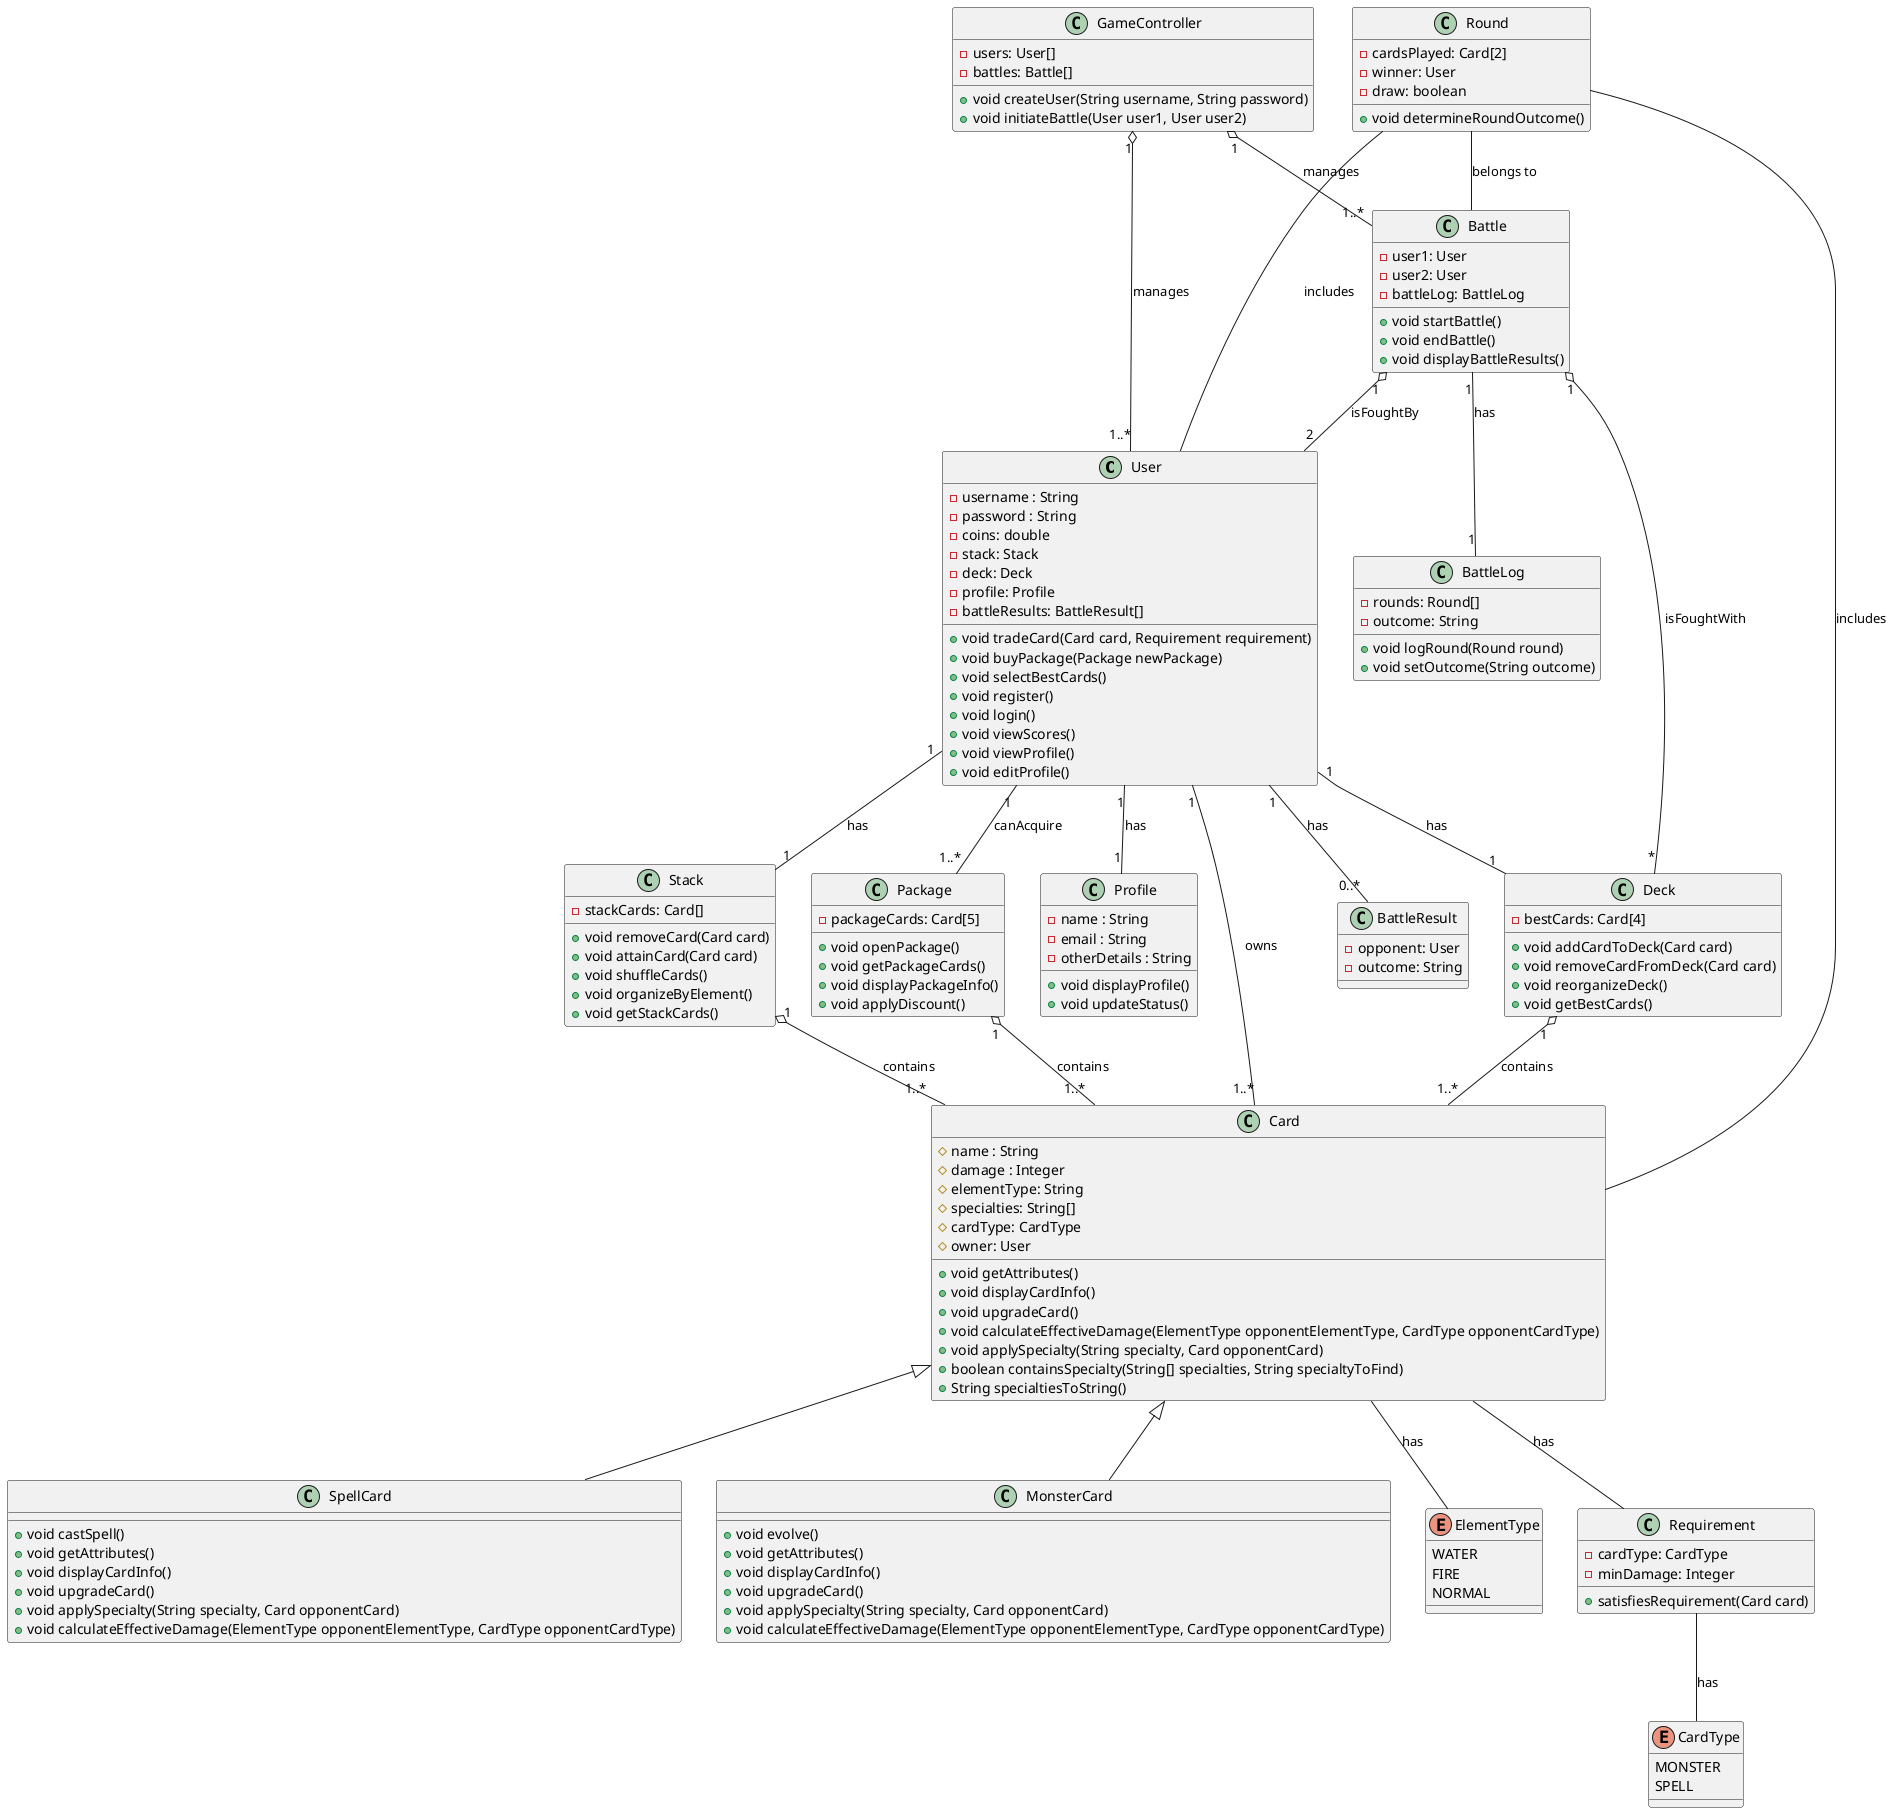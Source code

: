 @startuml
'https://plantuml.com/sequence-diagram

class User {
    - username : String
    - password : String
    - coins: double
    - stack: Stack
    - deck: Deck
    - profile: Profile
    - battleResults: BattleResult[]
    + void tradeCard(Card card, Requirement requirement)
    + void buyPackage(Package newPackage)
    + void selectBestCards()
    + void register()
    + void login()
    + void viewScores()
    + void viewProfile()
    + void editProfile()
}

class Profile {
    - name : String
    - email : String
    - otherDetails : String
    + void displayProfile()
    + void updateStatus()
}

class Card {
    # name : String
    # damage : Integer
    # elementType: String
    # specialties: String[]
    # cardType: CardType
    # owner: User
    + void getAttributes()
    + void displayCardInfo()
    + void upgradeCard()
    + void calculateEffectiveDamage(ElementType opponentElementType, CardType opponentCardType)
    + void applySpecialty(String specialty, Card opponentCard)
    + boolean containsSpecialty(String[] specialties, String specialtyToFind)
    + String specialtiesToString()
}

class SpellCard {
    + void castSpell()
    + void getAttributes()
    + void displayCardInfo()
    + void upgradeCard()
    + void applySpecialty(String specialty, Card opponentCard)
    + void calculateEffectiveDamage(ElementType opponentElementType, CardType opponentCardType)
}

class MonsterCard {
    + void evolve()
    + void getAttributes()
    + void displayCardInfo()
    + void upgradeCard()
    + void applySpecialty(String specialty, Card opponentCard)
    + void calculateEffectiveDamage(ElementType opponentElementType, CardType opponentCardType)
}

class Stack{
    - stackCards: Card[]
    + void removeCard(Card card)
    + void attainCard(Card card)
    + void shuffleCards()
    + void organizeByElement()
    + void getStackCards()
}

class Package {
    - packageCards: Card[5]
    + void openPackage()
    + void getPackageCards()
    + void displayPackageInfo()
    + void applyDiscount()
}

class Deck {
    - bestCards: Card[4]
    + void addCardToDeck(Card card)
    + void removeCardFromDeck(Card card)
    + void reorganizeDeck()
    + void getBestCards()
}

enum ElementType {
    WATER
    FIRE
    NORMAL
}

class Requirement {
    - cardType: CardType
    - minDamage: Integer
    + satisfiesRequirement(Card card)
}

enum CardType {
    MONSTER
    SPELL
}

class Battle {
    - user1: User
    - user2: User
    - battleLog: BattleLog
    + void startBattle()
    + void endBattle()
    + void displayBattleResults()
}

class GameController {
    - users: User[]
    - battles: Battle[]
    + void createUser(String username, String password)
    + void initiateBattle(User user1, User user2)
}

class BattleLog {
    - rounds: Round[]
    - outcome: String
    + void logRound(Round round)
    + void setOutcome(String outcome)
}

class Round {
    - cardsPlayed: Card[2]
    - winner: User
    - draw: boolean
    + void determineRoundOutcome()
}

class BattleResult {
    - opponent: User
    - outcome: String
}

Card <|-- MonsterCard
Card <|-- SpellCard

User "1" -- "1..*" Card : owns
User "1" -- "1" Deck : has
User "1" -- "1..*" Package : canAcquire
User "1" -- "1" Stack : has
User "1" -- "1" Profile : has
User "1" -- "0..*" BattleResult : has

Stack "1" o-- "1..*" Card : contains
Package "1" o-- "1..*" Card : contains
Deck "1" o-- "1..*" Card : contains

Battle "1" o-- "*" Deck : isFoughtWith
Battle "1" o-- "2" User : isFoughtBy
Battle "1" -- "1" BattleLog : has

GameController "1" o-- "1..*" User : manages
GameController "1" o-- "1..*" Battle : manages

Card -- ElementType : has
Card -- Requirement : has
Requirement -- CardType : has

Round -- Card : includes
Round -- User : includes
Round -- Battle : belongs to

@enduml
